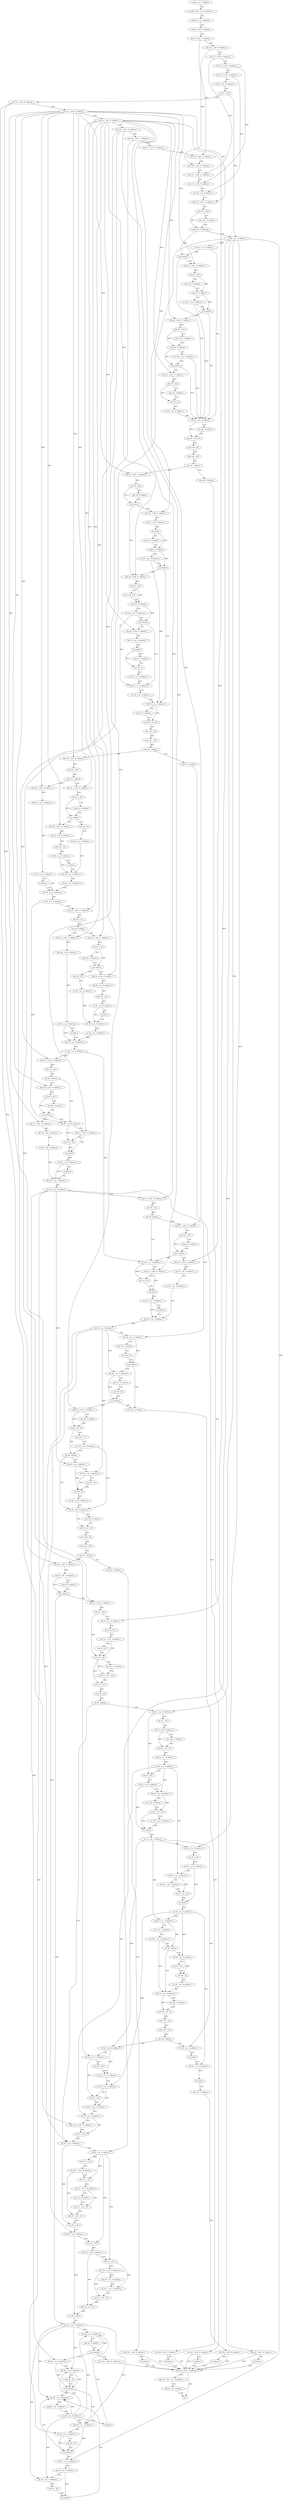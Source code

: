 digraph "func" {
"4294968" [label = "sub sp , sp , # address" ]
"4294972" [label = "stp x29 , x30 , [ sp , # address ]" ]
"4294976" [label = "add x29 , sp , # address" ]
"4294980" [label = "sub x8 , x29 , # address" ]
"4294984" [label = "ldr x9 , [ x29 , # address ]" ]
"4294988" [label = "ldr x10 , [ x29 , # address ]" ]
"4294992" [label = "ldr x11 , [ x29 , # address ]" ]
"4294996" [label = "ldr x12 , [ x29 , # address ]" ]
"4295000" [label = "ldr x13 , [ x29 , # address ]" ]
"4295004" [label = "str x0 , [ x8 , # address ]" ]
"4295008" [label = "str x1 , [ x8 ]" ]
"4295012" [label = "stur x2 , [ x29 , #- address ]" ]
"4295016" [label = "stur x3 , [ x29 , #- address ]" ]
"4295020" [label = "stur x4 , [ x29 , #- address ]" ]
"4295024" [label = "stur x5 , [ x29 , #- address ]" ]
"4295028" [label = "stur x6 , [ x29 , #- address ]" ]
"4295032" [label = "stur x7 , [ x29 , #- address ]" ]
"4295036" [label = "stur x9 , [ x29 , #- address ]" ]
"4295040" [label = "stur x10 , [ x29 , #- address ]" ]
"4295044" [label = "stur x11 , [ x29 , #- address ]" ]
"4295048" [label = "stur x12 , [ x29 , #- address ]" ]
"4295052" [label = "str x13 , [ sp , # address ]" ]
"4295056" [label = "ldur x9 , [ x29 , #- address ]" ]
"4295060" [label = "ldr w14 , [ x9 ]" ]
"4295064" [label = "mov w15 , # address" ]
"4295068" [label = "cmp w14 , # address" ]
"4295072" [label = "str x8 , [ sp , # address ]" ]
"4295076" [label = "str w15 , [ sp , # address ]" ]
"4295080" [label = "b.eq address" ]
"4295152" [label = "ldr w8 , [ sp , # address ]" ]
"4295084" [label = "ldur x8 , [ x29 , #- address ]" ]
"4295156" [label = "mov w9 , # address" ]
"4295160" [label = "and w8 , w8 , w9" ]
"4295164" [label = "mov w10 , w8" ]
"4295168" [label = "sxtw x10 , w10" ]
"4295172" [label = "cbz x10 , address" ]
"4295188" [label = "ldur x8 , [ x29 , #- address ]" ]
"4295176" [label = "mov w8 , # address" ]
"4295088" [label = "ldr w9 , [ x8 ]" ]
"4295092" [label = "mov w10 , # address" ]
"4295096" [label = "cmp w9 , # address" ]
"4295100" [label = "str w10 , [ sp , # address ]" ]
"4295104" [label = "b.eq address" ]
"4295108" [label = "ldur x8 , [ x29 , #- address ]" ]
"4295192" [label = "ldr w9 , [ x8 ]" ]
"4295196" [label = "cmp w9 , # address" ]
"4295200" [label = "b.ne address" ]
"4295232" [label = "ldur x8 , [ x29 , #- address ]" ]
"4295204" [label = "ldur x8 , [ x29 , #- address ]" ]
"4295180" [label = "stur w8 , [ x29 , #- address ]" ]
"4295184" [label = "b address" ]
"4296216" [label = "ldur w0 , [ x29 , #- address ]" ]
"4295112" [label = "ldr w9 , [ x8 ]" ]
"4295116" [label = "mov w10 , # address" ]
"4295120" [label = "cmp w9 , # address" ]
"4295124" [label = "str w10 , [ sp , # address ]" ]
"4295128" [label = "b.eq address" ]
"4295132" [label = "ldur x8 , [ x29 , #- address ]" ]
"4295236" [label = "ldr w9 , [ x8 ]" ]
"4295240" [label = "mov w10 , # 0" ]
"4295244" [label = "cmp w9 , # address" ]
"4295248" [label = "str w10 , [ sp , # address ]" ]
"4295252" [label = "b.ne address" ]
"4295280" [label = "ldr w8 , [ sp , # address ]" ]
"4295256" [label = "ldur x8 , [ x29 , #- address ]" ]
"4295208" [label = "ldr x0 , [ x8 , # address ]" ]
"4295212" [label = "bl symbol" ]
"4295216" [label = "mov w9 , # address" ]
"4295220" [label = "cmp x0 , # address" ]
"4295224" [label = "str w9 , [ sp , # address ]" ]
"4295228" [label = "b.hi address" ]
"4295288" [label = "ldr w8 , [ sp , # address ]" ]
"4296220" [label = "ldp x29 , x30 , [ sp , # address ]" ]
"4296224" [label = "add sp , sp , # address" ]
"4296228" [label = "ret" ]
"4295136" [label = "ldr w9 , [ x8 ]" ]
"4295140" [label = "cmp w9 , # address" ]
"4295144" [label = "cset w9 , eq" ]
"4295148" [label = "str w9 , [ sp , # address ]" ]
"4295284" [label = "str w8 , [ sp , # address ]" ]
"4295260" [label = "ldr x0 , [ x8 , # address ]" ]
"4295264" [label = "bl symbol" ]
"4295268" [label = "cmp x0 , # address" ]
"4295272" [label = "cset w9 , hi" ]
"4295276" [label = "str w9 , [ sp , # address ]" ]
"4295292" [label = "mov w9 , # address" ]
"4295296" [label = "and w8 , w8 , w9" ]
"4295300" [label = "mov w10 , w8" ]
"4295304" [label = "sxtw x10 , w10" ]
"4295308" [label = "cbz x10 , address" ]
"4295324" [label = "ldur x8 , [ x29 , #- address ]" ]
"4295312" [label = "mov w8 , # address" ]
"4295328" [label = "ldr w9 , [ x8 ]" ]
"4295332" [label = "cbnz w9 , address" ]
"4295352" [label = "ldur x8 , [ x29 , #- address ]" ]
"4295336" [label = "ldur x8 , [ x29 , #- address ]" ]
"4295316" [label = "stur w8 , [ x29 , #- address ]" ]
"4295320" [label = "b address" ]
"4295356" [label = "ldr w9 , [ x8 ]" ]
"4295360" [label = "cmp w9 , # address" ]
"4295364" [label = "b.ne address" ]
"4295388" [label = "mov w8 , # 0" ]
"4295368" [label = "ldur x8 , [ x29 , #- address ]" ]
"4295340" [label = "ldrb w9 , [ x8 , # address ]" ]
"4295344" [label = "str w9 , [ sp , # address ]" ]
"4295348" [label = "b address" ]
"4295404" [label = "ldr w8 , [ sp , # address ]" ]
"4295392" [label = "str w8 , [ sp , # address ]" ]
"4295396" [label = "ldr w8 , [ sp , # address ]" ]
"4295372" [label = "ldr x8 , [ x8 , # address ]" ]
"4295376" [label = "ldrb w9 , [ x8 ]" ]
"4295380" [label = "str w9 , [ sp , # address ]" ]
"4295384" [label = "b address" ]
"4295408" [label = "str w8 , [ sp , # address ]" ]
"4295412" [label = "ldur x9 , [ x29 , #- address ]" ]
"4295416" [label = "ldr w8 , [ x9 ]" ]
"4295420" [label = "cbnz w8 , address" ]
"4295440" [label = "ldur x8 , [ x29 , #- address ]" ]
"4295424" [label = "ldur x8 , [ x29 , #- address ]" ]
"4295444" [label = "ldr w9 , [ x8 ]" ]
"4295448" [label = "cmp w9 , # address" ]
"4295452" [label = "b.ne address" ]
"4295476" [label = "mov w8 , # 0" ]
"4295456" [label = "ldur x8 , [ x29 , #- address ]" ]
"4295428" [label = "ldrb w9 , [ x8 , # address ]" ]
"4295432" [label = "str w9 , [ sp , # address ]" ]
"4295436" [label = "b address" ]
"4295492" [label = "ldr w8 , [ sp , # address ]" ]
"4295400" [label = "str w8 , [ sp , # address ]" ]
"4295480" [label = "str w8 , [ sp , # address ]" ]
"4295484" [label = "ldr w8 , [ sp , # address ]" ]
"4295460" [label = "ldr x8 , [ x8 , # address ]" ]
"4295464" [label = "ldrb w9 , [ x8 ]" ]
"4295468" [label = "str w9 , [ sp , # address ]" ]
"4295472" [label = "b address" ]
"4295496" [label = "str w8 , [ sp , # address ]" ]
"4295500" [label = "ldur x9 , [ x29 , #- address ]" ]
"4295504" [label = "ldr w8 , [ x9 ]" ]
"4295508" [label = "cbz w8 , address" ]
"4295528" [label = "ldr w8 , [ sp , # address ]" ]
"4295512" [label = "ldur x8 , [ x29 , #- address ]" ]
"4295532" [label = "ldur x1 , [ x29 , #- address ]" ]
"4295536" [label = "mov w0 , w8" ]
"4295540" [label = "bl symbol" ]
"4295544" [label = "str w0 , [ sp , # address ]" ]
"4295548" [label = "b address" ]
"4295564" [label = "ldr w8 , [ sp , # address ]" ]
"4295516" [label = "ldr w9 , [ x8 ]" ]
"4295520" [label = "cmp w9 , # address" ]
"4295524" [label = "b.ne address" ]
"4295552" [label = "ldur x8 , [ x29 , #- address ]" ]
"4295488" [label = "str w8 , [ sp , # address ]" ]
"4295568" [label = "str w8 , [ sp , # address ]" ]
"4295572" [label = "ldur x9 , [ x29 , #- address ]" ]
"4295576" [label = "ldr w8 , [ x9 ]" ]
"4295580" [label = "cbz w8 , address" ]
"4295600" [label = "ldr w8 , [ sp , # address ]" ]
"4295584" [label = "ldur x8 , [ x29 , #- address ]" ]
"4295556" [label = "ldr w9 , [ x8 , # address ]" ]
"4295560" [label = "str w9 , [ sp , # address ]" ]
"4295604" [label = "ldur x1 , [ x29 , #- address ]" ]
"4295608" [label = "mov w0 , w8" ]
"4295612" [label = "bl symbol" ]
"4295616" [label = "str w0 , [ sp , # address ]" ]
"4295620" [label = "b address" ]
"4295636" [label = "ldr w8 , [ sp , # address ]" ]
"4295588" [label = "ldr w9 , [ x8 ]" ]
"4295592" [label = "cmp w9 , # address" ]
"4295596" [label = "b.ne address" ]
"4295624" [label = "ldur x8 , [ x29 , #- address ]" ]
"4295640" [label = "str w8 , [ sp , # address ]" ]
"4295644" [label = "ldr w8 , [ sp , # address ]" ]
"4295648" [label = "mov w9 , # address" ]
"4295652" [label = "cmp w8 , w9" ]
"4295656" [label = "b.eq address" ]
"4295676" [label = "mov w8 , # address" ]
"4295660" [label = "ldr w8 , [ sp , # address ]" ]
"4295628" [label = "ldr w9 , [ x8 , # address ]" ]
"4295632" [label = "str w9 , [ sp , # address ]" ]
"4295680" [label = "stur w8 , [ x29 , #- address ]" ]
"4295684" [label = "b address" ]
"4295664" [label = "mov w9 , # address" ]
"4295668" [label = "cmp w8 , w9" ]
"4295672" [label = "b.ne address" ]
"4295688" [label = "ldur x8 , [ x29 , #- address ]" ]
"4295692" [label = "mov x9 , # address" ]
"4295696" [label = "and x8 , x8 , x9" ]
"4295700" [label = "mov w10 , # 0" ]
"4295704" [label = "str w10 , [ sp , # address ]" ]
"4295708" [label = "cbz x8 , address" ]
"4295732" [label = "ldr w8 , [ sp , # address ]" ]
"4295712" [label = "ldr w8 , [ sp , # address ]" ]
"4295736" [label = "mov w9 , # address" ]
"4295740" [label = "and w8 , w8 , w9" ]
"4295744" [label = "mov w10 , w8" ]
"4295748" [label = "sxtw x10 , w10" ]
"4295752" [label = "cbz x10 , address" ]
"4295768" [label = "ldur x8 , [ x29 , #- address ]" ]
"4295756" [label = "mov w8 , # address" ]
"4295716" [label = "ldr w9 , [ sp , # address ]" ]
"4295720" [label = "cmp w8 , w9" ]
"4295724" [label = "cset w8 , hi" ]
"4295728" [label = "str w8 , [ sp , # address ]" ]
"4295772" [label = "ldr w9 , [ x8 , # address ]" ]
"4295776" [label = "cmp w9 , # address" ]
"4295780" [label = "b.le address" ]
"4296128" [label = "str wzr , [ sp , # address ]" ]
"4295784" [label = "ldur x8 , [ x29 , #- address ]" ]
"4295760" [label = "stur w8 , [ x29 , #- address ]" ]
"4295764" [label = "b address" ]
"4296132" [label = "ldr w8 , [ sp , # address ]" ]
"4295788" [label = "ldr x8 , [ x8 ]" ]
"4295792" [label = "ldr x9 , [ sp , # address ]" ]
"4295796" [label = "ldr x10 , [ x9 ]" ]
"4295800" [label = "ldr x10 , [ x10 , # address ]" ]
"4295804" [label = "cmp x8 , x10" ]
"4295808" [label = "cset w11 , eq" ]
"4295812" [label = "mov w12 , # address" ]
"4295816" [label = "and w11 , w11 , w12" ]
"4295820" [label = "mov w8 , w11" ]
"4295824" [label = "sxtw x8 , w8" ]
"4295828" [label = "cbz x8 , address" ]
"4296048" [label = "ldr w8 , [ sp , # address ]" ]
"4295832" [label = "ldr x8 , [ sp , # address ]" ]
"4296212" [label = "stur wzr , [ x29 , #- address ]" ]
"4296144" [label = "ldr w8 , [ sp , # address ]" ]
"4296148" [label = "ldr w9 , [ sp , # address ]" ]
"4296152" [label = "cmp w8 , w9" ]
"4296156" [label = "b.hi address" ]
"4296196" [label = "ldr w8 , [ sp , # address ]" ]
"4296160" [label = "ldr w8 , [ sp , # address ]" ]
"4296052" [label = "ldr x9 , [ sp , # address ]" ]
"4296056" [label = "ldr x10 , [ x9 ]" ]
"4296060" [label = "ldr x10 , [ x10 , # address ]" ]
"4296064" [label = "ldr x11 , [ x9 ]" ]
"4296068" [label = "ldr x11 , [ x11 , # address ]" ]
"4296072" [label = "mov x12 , # address" ]
"4296076" [label = "mul x11 , x12 , x11" ]
"4296080" [label = "add x10 , x10 , x11" ]
"4296084" [label = "str w8 , [ x10 ]" ]
"4296088" [label = "ldr w8 , [ sp , # address ]" ]
"4296092" [label = "ldr x10 , [ x9 ]" ]
"4296096" [label = "ldr x10 , [ x10 , # address ]" ]
"4296100" [label = "ldr x11 , [ x9 ]" ]
"4296104" [label = "ldr x13 , [ x11 , # address ]" ]
"4296108" [label = "add x14 , x13 , # address" ]
"4296112" [label = "str x14 , [ x11 , # address ]" ]
"4296116" [label = "mul x11 , x12 , x13" ]
"4296120" [label = "add x10 , x10 , x11" ]
"4296124" [label = "str w8 , [ x10 ]" ]
"4295836" [label = "ldr x9 , [ x8 ]" ]
"4295840" [label = "ldr x9 , [ x9 , # address ]" ]
"4295844" [label = "mov x10 , # address" ]
"4295848" [label = "mul x9 , x10 , x9" ]
"4295852" [label = "add x9 , x9 , # address" ]
"4295856" [label = "str x9 , [ sp , # address ]" ]
"4295860" [label = "ldr x9 , [ x8 ]" ]
"4295864" [label = "ldr x0 , [ x9 , # address ]" ]
"4295868" [label = "ldr x9 , [ sp , # address ]" ]
"4295872" [label = "mov x10 , # address" ]
"4295876" [label = "mul x1 , x9 , x10" ]
"4295880" [label = "str x10 , [ sp , # address ]" ]
"4295884" [label = "bl symbol" ]
"4295888" [label = "str x0 , [ sp , # address ]" ]
"4295892" [label = "ldr x8 , [ sp , # address ]" ]
"4295896" [label = "ldr x9 , [ x8 ]" ]
"4295900" [label = "ldr x0 , [ x9 , # address ]" ]
"4295904" [label = "ldr x9 , [ sp , # address ]" ]
"4295908" [label = "ldr x10 , [ sp , # address ]" ]
"4295912" [label = "mul x1 , x9 , x10" ]
"4295916" [label = "bl symbol" ]
"4295920" [label = "str x0 , [ sp , # address ]" ]
"4295924" [label = "ldr x8 , [ sp , # address ]" ]
"4295928" [label = "mov w11 , # address" ]
"4295932" [label = "str w11 , [ sp , # address ]" ]
"4295936" [label = "cbz x8 , address" ]
"4295956" [label = "ldr w8 , [ sp , # address ]" ]
"4295940" [label = "ldr x8 , [ sp , # address ]" ]
"4296200" [label = "add w8 , w8 , # address" ]
"4296204" [label = "str w8 , [ sp , # address ]" ]
"4296208" [label = "b address" ]
"4296164" [label = "ldr w9 , [ sp , # address ]" ]
"4296168" [label = "cmp w8 , w9" ]
"4296172" [label = "b.hi address" ]
"4296176" [label = "ldr x8 , [ sp , # address ]" ]
"4295960" [label = "mov w9 , # address" ]
"4295964" [label = "and w8 , w8 , w9" ]
"4295968" [label = "mov w10 , w8" ]
"4295972" [label = "sxtw x10 , w10" ]
"4295976" [label = "cbz x10 , address" ]
"4296008" [label = "ldr x8 , [ sp , # address ]" ]
"4295980" [label = "ldr x0 , [ sp , # address ]" ]
"4295944" [label = "cmp x8 , # 0" ]
"4295948" [label = "cset w9 , eq" ]
"4295952" [label = "str w9 , [ sp , # address ]" ]
"4296136" [label = "cmp w8 , # address" ]
"4296140" [label = "b.hs address" ]
"4296180" [label = "ldr x0 , [ x8 , # address ]" ]
"4296184" [label = "ldr w9 , [ sp , # address ]" ]
"4296188" [label = "mov w1 , w9" ]
"4296192" [label = "bl symbol" ]
"4296012" [label = "ldr x9 , [ sp , # address ]" ]
"4296016" [label = "ldr x10 , [ x9 ]" ]
"4296020" [label = "str x8 , [ x10 , # address ]" ]
"4296024" [label = "ldr x8 , [ sp , # address ]" ]
"4296028" [label = "ldr x10 , [ x9 ]" ]
"4296032" [label = "str x8 , [ x10 , # address ]" ]
"4296036" [label = "ldr x8 , [ sp , # address ]" ]
"4296040" [label = "ldur x10 , [ x29 , #- address ]" ]
"4296044" [label = "str x8 , [ x10 ]" ]
"4295984" [label = "bl symbol" ]
"4295988" [label = "ldr x0 , [ sp , # address ]" ]
"4295992" [label = "bl symbol" ]
"4295996" [label = "mov w8 , # address" ]
"4296000" [label = "stur w8 , [ x29 , #- address ]" ]
"4296004" [label = "b address" ]
"4294968" -> "4294972" [ label = "CFG" ]
"4294972" -> "4294976" [ label = "CFG" ]
"4294976" -> "4294980" [ label = "CFG" ]
"4294980" -> "4294984" [ label = "CFG" ]
"4294984" -> "4294988" [ label = "CFG" ]
"4294984" -> "4295036" [ label = "DFG" ]
"4294988" -> "4294992" [ label = "CFG" ]
"4294988" -> "4295040" [ label = "DFG" ]
"4294992" -> "4294996" [ label = "CFG" ]
"4294992" -> "4295044" [ label = "DFG" ]
"4294996" -> "4295000" [ label = "CFG" ]
"4294996" -> "4295048" [ label = "DFG" ]
"4295000" -> "4295004" [ label = "CFG" ]
"4295000" -> "4295052" [ label = "DFG" ]
"4295004" -> "4295008" [ label = "CFG" ]
"4295008" -> "4295012" [ label = "CFG" ]
"4295008" -> "4295072" [ label = "DFG" ]
"4295012" -> "4295016" [ label = "CFG" ]
"4295012" -> "4295784" [ label = "DFG" ]
"4295012" -> "4296040" [ label = "DFG" ]
"4295016" -> "4295020" [ label = "CFG" ]
"4295016" -> "4295056" [ label = "DFG" ]
"4295016" -> "4295084" [ label = "DFG" ]
"4295016" -> "4295188" [ label = "DFG" ]
"4295016" -> "4295204" [ label = "DFG" ]
"4295016" -> "4295324" [ label = "DFG" ]
"4295016" -> "4295352" [ label = "DFG" ]
"4295016" -> "4295336" [ label = "DFG" ]
"4295016" -> "4295368" [ label = "DFG" ]
"4295016" -> "4295500" [ label = "DFG" ]
"4295016" -> "4295512" [ label = "DFG" ]
"4295016" -> "4295552" [ label = "DFG" ]
"4295020" -> "4295024" [ label = "CFG" ]
"4295020" -> "4295108" [ label = "DFG" ]
"4295020" -> "4295232" [ label = "DFG" ]
"4295020" -> "4295132" [ label = "DFG" ]
"4295020" -> "4295256" [ label = "DFG" ]
"4295020" -> "4295412" [ label = "DFG" ]
"4295020" -> "4295440" [ label = "DFG" ]
"4295020" -> "4295424" [ label = "DFG" ]
"4295020" -> "4295456" [ label = "DFG" ]
"4295020" -> "4295572" [ label = "DFG" ]
"4295020" -> "4295584" [ label = "DFG" ]
"4295020" -> "4295624" [ label = "DFG" ]
"4295024" -> "4295028" [ label = "CFG" ]
"4295024" -> "4295532" [ label = "DFG" ]
"4295024" -> "4295604" [ label = "DFG" ]
"4295024" -> "4295768" [ label = "DFG" ]
"4295028" -> "4295032" [ label = "CFG" ]
"4295028" -> "4295688" [ label = "DFG" ]
"4295032" -> "4295036" [ label = "CFG" ]
"4295036" -> "4295040" [ label = "CFG" ]
"4295040" -> "4295044" [ label = "CFG" ]
"4295044" -> "4295048" [ label = "CFG" ]
"4295048" -> "4295052" [ label = "CFG" ]
"4295052" -> "4295056" [ label = "CFG" ]
"4295056" -> "4295060" [ label = "DFG" ]
"4295060" -> "4295064" [ label = "CFG" ]
"4295060" -> "4295068" [ label = "DFG" ]
"4295064" -> "4295068" [ label = "CFG" ]
"4295068" -> "4295072" [ label = "CFG" ]
"4295068" -> "4295080" [ label = "DFG" ]
"4295072" -> "4295076" [ label = "CFG" ]
"4295072" -> "4295792" [ label = "DFG" ]
"4295072" -> "4296052" [ label = "DFG" ]
"4295072" -> "4295832" [ label = "DFG" ]
"4295072" -> "4295892" [ label = "DFG" ]
"4295072" -> "4296176" [ label = "DFG" ]
"4295072" -> "4296012" [ label = "DFG" ]
"4295076" -> "4295080" [ label = "CFG" ]
"4295076" -> "4295152" [ label = "DFG" ]
"4295080" -> "4295152" [ label = "CFG" ]
"4295080" -> "4295084" [ label = "CFG" ]
"4295152" -> "4295156" [ label = "CFG" ]
"4295152" -> "4295160" [ label = "DFG" ]
"4295084" -> "4295088" [ label = "DFG" ]
"4295156" -> "4295160" [ label = "CFG" ]
"4295160" -> "4295164" [ label = "DFG" ]
"4295164" -> "4295168" [ label = "DFG" ]
"4295168" -> "4295172" [ label = "DFG" ]
"4295172" -> "4295188" [ label = "CFG" ]
"4295172" -> "4295176" [ label = "CFG" ]
"4295188" -> "4295192" [ label = "DFG" ]
"4295176" -> "4295180" [ label = "CFG" ]
"4295088" -> "4295092" [ label = "CFG" ]
"4295088" -> "4295096" [ label = "DFG" ]
"4295092" -> "4295096" [ label = "CFG" ]
"4295096" -> "4295100" [ label = "CFG" ]
"4295096" -> "4295104" [ label = "DFG" ]
"4295100" -> "4295104" [ label = "CFG" ]
"4295100" -> "4295152" [ label = "DFG" ]
"4295104" -> "4295152" [ label = "CFG" ]
"4295104" -> "4295108" [ label = "CFG" ]
"4295108" -> "4295112" [ label = "DFG" ]
"4295192" -> "4295196" [ label = "CFG" ]
"4295192" -> "4295200" [ label = "DFG" ]
"4295196" -> "4295200" [ label = "CFG" ]
"4295200" -> "4295232" [ label = "CFG" ]
"4295200" -> "4295204" [ label = "CFG" ]
"4295232" -> "4295236" [ label = "DFG" ]
"4295204" -> "4295208" [ label = "DFG" ]
"4295180" -> "4295184" [ label = "CFG" ]
"4295180" -> "4296216" [ label = "DFG" ]
"4295184" -> "4296216" [ label = "CFG" ]
"4296216" -> "4296220" [ label = "CFG" ]
"4296216" -> "4296228" [ label = "DFG" ]
"4295112" -> "4295116" [ label = "CFG" ]
"4295112" -> "4295120" [ label = "DFG" ]
"4295116" -> "4295120" [ label = "CFG" ]
"4295120" -> "4295124" [ label = "CFG" ]
"4295120" -> "4295128" [ label = "DFG" ]
"4295124" -> "4295128" [ label = "CFG" ]
"4295124" -> "4295152" [ label = "DFG" ]
"4295128" -> "4295152" [ label = "CFG" ]
"4295128" -> "4295132" [ label = "CFG" ]
"4295132" -> "4295136" [ label = "DFG" ]
"4295236" -> "4295240" [ label = "CFG" ]
"4295236" -> "4295244" [ label = "DFG" ]
"4295240" -> "4295244" [ label = "CFG" ]
"4295244" -> "4295248" [ label = "CFG" ]
"4295244" -> "4295252" [ label = "DFG" ]
"4295248" -> "4295252" [ label = "CFG" ]
"4295248" -> "4295280" [ label = "DFG" ]
"4295252" -> "4295280" [ label = "CFG" ]
"4295252" -> "4295256" [ label = "CFG" ]
"4295280" -> "4295284" [ label = "DFG" ]
"4295256" -> "4295260" [ label = "DFG" ]
"4295208" -> "4295212" [ label = "DFG" ]
"4295212" -> "4295216" [ label = "CFG" ]
"4295212" -> "4295220" [ label = "DFG" ]
"4295216" -> "4295220" [ label = "CFG" ]
"4295220" -> "4295224" [ label = "CFG" ]
"4295220" -> "4295228" [ label = "DFG" ]
"4295224" -> "4295228" [ label = "CFG" ]
"4295224" -> "4295288" [ label = "DFG" ]
"4295228" -> "4295288" [ label = "CFG" ]
"4295228" -> "4295232" [ label = "CFG" ]
"4295288" -> "4295292" [ label = "CFG" ]
"4295288" -> "4295296" [ label = "DFG" ]
"4296220" -> "4296224" [ label = "CFG" ]
"4296224" -> "4296228" [ label = "CFG" ]
"4295136" -> "4295140" [ label = "CFG" ]
"4295136" -> "4295144" [ label = "DFG" ]
"4295140" -> "4295144" [ label = "CFG" ]
"4295144" -> "4295148" [ label = "DFG" ]
"4295148" -> "4295152" [ label = "DFG" ]
"4295284" -> "4295288" [ label = "DFG" ]
"4295260" -> "4295264" [ label = "DFG" ]
"4295264" -> "4295268" [ label = "CFG" ]
"4295264" -> "4295272" [ label = "DFG" ]
"4295268" -> "4295272" [ label = "CFG" ]
"4295272" -> "4295276" [ label = "DFG" ]
"4295276" -> "4295280" [ label = "DFG" ]
"4295292" -> "4295296" [ label = "CFG" ]
"4295296" -> "4295300" [ label = "DFG" ]
"4295300" -> "4295304" [ label = "DFG" ]
"4295304" -> "4295308" [ label = "DFG" ]
"4295308" -> "4295324" [ label = "CFG" ]
"4295308" -> "4295312" [ label = "CFG" ]
"4295324" -> "4295328" [ label = "DFG" ]
"4295312" -> "4295316" [ label = "CFG" ]
"4295328" -> "4295332" [ label = "DFG" ]
"4295332" -> "4295352" [ label = "CFG" ]
"4295332" -> "4295336" [ label = "CFG" ]
"4295352" -> "4295356" [ label = "DFG" ]
"4295336" -> "4295340" [ label = "DFG" ]
"4295316" -> "4295320" [ label = "CFG" ]
"4295316" -> "4296216" [ label = "DFG" ]
"4295320" -> "4296216" [ label = "CFG" ]
"4295356" -> "4295360" [ label = "CFG" ]
"4295356" -> "4295364" [ label = "DFG" ]
"4295360" -> "4295364" [ label = "CFG" ]
"4295364" -> "4295388" [ label = "CFG" ]
"4295364" -> "4295368" [ label = "CFG" ]
"4295388" -> "4295392" [ label = "CFG" ]
"4295368" -> "4295372" [ label = "DFG" ]
"4295340" -> "4295344" [ label = "DFG" ]
"4295344" -> "4295348" [ label = "CFG" ]
"4295344" -> "4295404" [ label = "DFG" ]
"4295348" -> "4295404" [ label = "CFG" ]
"4295404" -> "4295408" [ label = "DFG" ]
"4295392" -> "4295396" [ label = "DFG" ]
"4295396" -> "4295400" [ label = "DFG" ]
"4295372" -> "4295376" [ label = "DFG" ]
"4295376" -> "4295380" [ label = "DFG" ]
"4295380" -> "4295384" [ label = "CFG" ]
"4295380" -> "4295396" [ label = "DFG" ]
"4295384" -> "4295396" [ label = "CFG" ]
"4295408" -> "4295412" [ label = "CFG" ]
"4295408" -> "4295528" [ label = "DFG" ]
"4295412" -> "4295416" [ label = "DFG" ]
"4295416" -> "4295420" [ label = "DFG" ]
"4295420" -> "4295440" [ label = "CFG" ]
"4295420" -> "4295424" [ label = "CFG" ]
"4295440" -> "4295444" [ label = "DFG" ]
"4295424" -> "4295428" [ label = "DFG" ]
"4295444" -> "4295448" [ label = "CFG" ]
"4295444" -> "4295452" [ label = "DFG" ]
"4295448" -> "4295452" [ label = "CFG" ]
"4295452" -> "4295476" [ label = "CFG" ]
"4295452" -> "4295456" [ label = "CFG" ]
"4295476" -> "4295480" [ label = "CFG" ]
"4295456" -> "4295460" [ label = "DFG" ]
"4295428" -> "4295432" [ label = "DFG" ]
"4295432" -> "4295436" [ label = "CFG" ]
"4295432" -> "4295492" [ label = "DFG" ]
"4295436" -> "4295492" [ label = "CFG" ]
"4295492" -> "4295496" [ label = "DFG" ]
"4295400" -> "4295404" [ label = "DFG" ]
"4295480" -> "4295484" [ label = "DFG" ]
"4295484" -> "4295488" [ label = "DFG" ]
"4295460" -> "4295464" [ label = "DFG" ]
"4295464" -> "4295468" [ label = "DFG" ]
"4295468" -> "4295472" [ label = "CFG" ]
"4295468" -> "4295484" [ label = "DFG" ]
"4295472" -> "4295484" [ label = "CFG" ]
"4295496" -> "4295500" [ label = "CFG" ]
"4295496" -> "4295600" [ label = "DFG" ]
"4295500" -> "4295504" [ label = "DFG" ]
"4295504" -> "4295508" [ label = "DFG" ]
"4295508" -> "4295528" [ label = "CFG" ]
"4295508" -> "4295512" [ label = "CFG" ]
"4295528" -> "4295532" [ label = "CFG" ]
"4295528" -> "4295536" [ label = "DFG" ]
"4295512" -> "4295516" [ label = "DFG" ]
"4295532" -> "4295536" [ label = "CFG" ]
"4295532" -> "4295540" [ label = "DFG" ]
"4295536" -> "4295540" [ label = "DFG" ]
"4295540" -> "4295544" [ label = "DFG" ]
"4295544" -> "4295548" [ label = "CFG" ]
"4295544" -> "4295564" [ label = "DFG" ]
"4295548" -> "4295564" [ label = "CFG" ]
"4295564" -> "4295568" [ label = "DFG" ]
"4295516" -> "4295520" [ label = "CFG" ]
"4295516" -> "4295524" [ label = "DFG" ]
"4295520" -> "4295524" [ label = "CFG" ]
"4295524" -> "4295552" [ label = "CFG" ]
"4295524" -> "4295528" [ label = "CFG" ]
"4295552" -> "4295556" [ label = "DFG" ]
"4295488" -> "4295492" [ label = "DFG" ]
"4295568" -> "4295572" [ label = "CFG" ]
"4295568" -> "4295644" [ label = "DFG" ]
"4295568" -> "4295712" [ label = "DFG" ]
"4295568" -> "4296144" [ label = "DFG" ]
"4295568" -> "4296048" [ label = "DFG" ]
"4295572" -> "4295576" [ label = "DFG" ]
"4295576" -> "4295580" [ label = "DFG" ]
"4295580" -> "4295600" [ label = "CFG" ]
"4295580" -> "4295584" [ label = "CFG" ]
"4295600" -> "4295604" [ label = "CFG" ]
"4295600" -> "4295608" [ label = "DFG" ]
"4295584" -> "4295588" [ label = "DFG" ]
"4295556" -> "4295560" [ label = "DFG" ]
"4295560" -> "4295564" [ label = "DFG" ]
"4295604" -> "4295608" [ label = "CFG" ]
"4295604" -> "4295612" [ label = "DFG" ]
"4295608" -> "4295612" [ label = "DFG" ]
"4295612" -> "4295616" [ label = "DFG" ]
"4295616" -> "4295620" [ label = "CFG" ]
"4295616" -> "4295636" [ label = "DFG" ]
"4295620" -> "4295636" [ label = "CFG" ]
"4295636" -> "4295640" [ label = "DFG" ]
"4295588" -> "4295592" [ label = "CFG" ]
"4295588" -> "4295596" [ label = "DFG" ]
"4295592" -> "4295596" [ label = "CFG" ]
"4295596" -> "4295624" [ label = "CFG" ]
"4295596" -> "4295600" [ label = "CFG" ]
"4295624" -> "4295628" [ label = "DFG" ]
"4295640" -> "4295644" [ label = "CFG" ]
"4295640" -> "4295660" [ label = "DFG" ]
"4295640" -> "4295716" [ label = "DFG" ]
"4295640" -> "4296164" [ label = "DFG" ]
"4295640" -> "4296088" [ label = "DFG" ]
"4295644" -> "4295648" [ label = "CFG" ]
"4295644" -> "4295656" [ label = "DFG" ]
"4295648" -> "4295652" [ label = "CFG" ]
"4295652" -> "4295656" [ label = "CFG" ]
"4295656" -> "4295676" [ label = "CFG" ]
"4295656" -> "4295660" [ label = "CFG" ]
"4295676" -> "4295680" [ label = "CFG" ]
"4295660" -> "4295664" [ label = "CFG" ]
"4295660" -> "4295672" [ label = "DFG" ]
"4295628" -> "4295632" [ label = "DFG" ]
"4295632" -> "4295636" [ label = "DFG" ]
"4295680" -> "4295684" [ label = "CFG" ]
"4295680" -> "4296216" [ label = "DFG" ]
"4295684" -> "4296216" [ label = "CFG" ]
"4295664" -> "4295668" [ label = "CFG" ]
"4295668" -> "4295672" [ label = "CFG" ]
"4295672" -> "4295688" [ label = "CFG" ]
"4295672" -> "4295676" [ label = "CFG" ]
"4295688" -> "4295692" [ label = "CFG" ]
"4295688" -> "4295696" [ label = "DFG" ]
"4295692" -> "4295696" [ label = "CFG" ]
"4295696" -> "4295700" [ label = "CFG" ]
"4295696" -> "4295708" [ label = "DFG" ]
"4295700" -> "4295704" [ label = "CFG" ]
"4295704" -> "4295708" [ label = "CFG" ]
"4295704" -> "4295732" [ label = "DFG" ]
"4295708" -> "4295732" [ label = "CFG" ]
"4295708" -> "4295712" [ label = "CFG" ]
"4295732" -> "4295736" [ label = "CFG" ]
"4295732" -> "4295740" [ label = "DFG" ]
"4295712" -> "4295716" [ label = "CFG" ]
"4295712" -> "4295724" [ label = "DFG" ]
"4295736" -> "4295740" [ label = "CFG" ]
"4295740" -> "4295744" [ label = "DFG" ]
"4295744" -> "4295748" [ label = "DFG" ]
"4295748" -> "4295752" [ label = "DFG" ]
"4295752" -> "4295768" [ label = "CFG" ]
"4295752" -> "4295756" [ label = "CFG" ]
"4295768" -> "4295772" [ label = "DFG" ]
"4295756" -> "4295760" [ label = "CFG" ]
"4295716" -> "4295720" [ label = "CFG" ]
"4295716" -> "4295724" [ label = "DFG" ]
"4295720" -> "4295724" [ label = "CFG" ]
"4295724" -> "4295728" [ label = "DFG" ]
"4295728" -> "4295732" [ label = "DFG" ]
"4295772" -> "4295776" [ label = "CFG" ]
"4295772" -> "4295780" [ label = "DFG" ]
"4295776" -> "4295780" [ label = "CFG" ]
"4295780" -> "4296128" [ label = "CFG" ]
"4295780" -> "4295784" [ label = "CFG" ]
"4296128" -> "4296132" [ label = "DFG" ]
"4296128" -> "4296148" [ label = "DFG" ]
"4296128" -> "4296196" [ label = "DFG" ]
"4296128" -> "4296160" [ label = "DFG" ]
"4296128" -> "4296184" [ label = "DFG" ]
"4295784" -> "4295788" [ label = "DFG" ]
"4295760" -> "4295764" [ label = "CFG" ]
"4295760" -> "4296216" [ label = "DFG" ]
"4295764" -> "4296216" [ label = "CFG" ]
"4296132" -> "4296136" [ label = "CFG" ]
"4296132" -> "4296140" [ label = "DFG" ]
"4295788" -> "4295792" [ label = "CFG" ]
"4295788" -> "4295808" [ label = "DFG" ]
"4295792" -> "4295796" [ label = "DFG" ]
"4295796" -> "4295800" [ label = "DFG" ]
"4295800" -> "4295804" [ label = "CFG" ]
"4295800" -> "4295808" [ label = "DFG" ]
"4295804" -> "4295808" [ label = "CFG" ]
"4295808" -> "4295812" [ label = "CFG" ]
"4295808" -> "4295816" [ label = "DFG" ]
"4295808" -> "4295820" [ label = "DFG" ]
"4295812" -> "4295816" [ label = "CFG" ]
"4295816" -> "4295820" [ label = "DFG" ]
"4295820" -> "4295824" [ label = "DFG" ]
"4295824" -> "4295828" [ label = "DFG" ]
"4295828" -> "4296048" [ label = "CFG" ]
"4295828" -> "4295832" [ label = "CFG" ]
"4296048" -> "4296052" [ label = "CFG" ]
"4296048" -> "4296084" [ label = "DFG" ]
"4295832" -> "4295836" [ label = "DFG" ]
"4295832" -> "4295860" [ label = "DFG" ]
"4296212" -> "4296216" [ label = "DFG" ]
"4296144" -> "4296148" [ label = "CFG" ]
"4296144" -> "4296156" [ label = "DFG" ]
"4296148" -> "4296152" [ label = "CFG" ]
"4296148" -> "4296156" [ label = "DFG" ]
"4296152" -> "4296156" [ label = "CFG" ]
"4296156" -> "4296196" [ label = "CFG" ]
"4296156" -> "4296160" [ label = "CFG" ]
"4296196" -> "4296200" [ label = "DFG" ]
"4296160" -> "4296164" [ label = "CFG" ]
"4296160" -> "4296172" [ label = "DFG" ]
"4296052" -> "4296056" [ label = "DFG" ]
"4296052" -> "4296064" [ label = "DFG" ]
"4296052" -> "4296092" [ label = "DFG" ]
"4296052" -> "4296100" [ label = "DFG" ]
"4296056" -> "4296060" [ label = "DFG" ]
"4296060" -> "4296064" [ label = "CFG" ]
"4296060" -> "4296080" [ label = "DFG" ]
"4296064" -> "4296068" [ label = "DFG" ]
"4296068" -> "4296072" [ label = "CFG" ]
"4296068" -> "4296076" [ label = "DFG" ]
"4296072" -> "4296076" [ label = "CFG" ]
"4296076" -> "4296080" [ label = "DFG" ]
"4296080" -> "4296084" [ label = "DFG" ]
"4296084" -> "4296088" [ label = "CFG" ]
"4296088" -> "4296092" [ label = "CFG" ]
"4296088" -> "4296124" [ label = "DFG" ]
"4296092" -> "4296096" [ label = "DFG" ]
"4296096" -> "4296100" [ label = "CFG" ]
"4296096" -> "4296120" [ label = "DFG" ]
"4296100" -> "4296104" [ label = "DFG" ]
"4296100" -> "4296112" [ label = "DFG" ]
"4296104" -> "4296108" [ label = "DFG" ]
"4296104" -> "4296116" [ label = "DFG" ]
"4296108" -> "4296112" [ label = "DFG" ]
"4296112" -> "4296116" [ label = "CFG" ]
"4296116" -> "4296120" [ label = "DFG" ]
"4296120" -> "4296124" [ label = "DFG" ]
"4296124" -> "4296128" [ label = "CFG" ]
"4295836" -> "4295840" [ label = "DFG" ]
"4295840" -> "4295844" [ label = "CFG" ]
"4295840" -> "4295848" [ label = "DFG" ]
"4295844" -> "4295848" [ label = "CFG" ]
"4295848" -> "4295852" [ label = "DFG" ]
"4295852" -> "4295856" [ label = "DFG" ]
"4295856" -> "4295860" [ label = "CFG" ]
"4295856" -> "4295868" [ label = "DFG" ]
"4295856" -> "4295904" [ label = "DFG" ]
"4295856" -> "4296036" [ label = "DFG" ]
"4295860" -> "4295864" [ label = "DFG" ]
"4295864" -> "4295868" [ label = "CFG" ]
"4295864" -> "4295884" [ label = "DFG" ]
"4295868" -> "4295872" [ label = "CFG" ]
"4295868" -> "4295876" [ label = "DFG" ]
"4295872" -> "4295876" [ label = "CFG" ]
"4295876" -> "4295880" [ label = "CFG" ]
"4295876" -> "4295884" [ label = "DFG" ]
"4295880" -> "4295884" [ label = "CFG" ]
"4295884" -> "4295888" [ label = "DFG" ]
"4295888" -> "4295892" [ label = "CFG" ]
"4295888" -> "4295924" [ label = "DFG" ]
"4295888" -> "4296008" [ label = "DFG" ]
"4295888" -> "4295980" [ label = "DFG" ]
"4295892" -> "4295896" [ label = "DFG" ]
"4295896" -> "4295900" [ label = "DFG" ]
"4295900" -> "4295904" [ label = "CFG" ]
"4295900" -> "4295916" [ label = "DFG" ]
"4295904" -> "4295908" [ label = "CFG" ]
"4295904" -> "4295912" [ label = "DFG" ]
"4295908" -> "4295912" [ label = "CFG" ]
"4295912" -> "4295916" [ label = "DFG" ]
"4295916" -> "4295920" [ label = "DFG" ]
"4295920" -> "4295924" [ label = "CFG" ]
"4295920" -> "4295940" [ label = "DFG" ]
"4295920" -> "4296024" [ label = "DFG" ]
"4295920" -> "4295988" [ label = "DFG" ]
"4295924" -> "4295928" [ label = "CFG" ]
"4295924" -> "4295936" [ label = "DFG" ]
"4295928" -> "4295932" [ label = "CFG" ]
"4295932" -> "4295936" [ label = "CFG" ]
"4295932" -> "4295956" [ label = "DFG" ]
"4295936" -> "4295956" [ label = "CFG" ]
"4295936" -> "4295940" [ label = "CFG" ]
"4295956" -> "4295960" [ label = "CFG" ]
"4295956" -> "4295964" [ label = "DFG" ]
"4295940" -> "4295944" [ label = "CFG" ]
"4295940" -> "4295948" [ label = "DFG" ]
"4296200" -> "4296204" [ label = "DFG" ]
"4296204" -> "4296208" [ label = "CFG" ]
"4296204" -> "4296132" [ label = "DFG" ]
"4296204" -> "4296148" [ label = "DFG" ]
"4296204" -> "4296196" [ label = "DFG" ]
"4296204" -> "4296160" [ label = "DFG" ]
"4296204" -> "4296184" [ label = "DFG" ]
"4296208" -> "4296132" [ label = "CFG" ]
"4296164" -> "4296168" [ label = "CFG" ]
"4296164" -> "4296172" [ label = "DFG" ]
"4296168" -> "4296172" [ label = "CFG" ]
"4296172" -> "4296196" [ label = "CFG" ]
"4296172" -> "4296176" [ label = "CFG" ]
"4296176" -> "4296180" [ label = "DFG" ]
"4295960" -> "4295964" [ label = "CFG" ]
"4295964" -> "4295968" [ label = "DFG" ]
"4295968" -> "4295972" [ label = "DFG" ]
"4295972" -> "4295976" [ label = "DFG" ]
"4295976" -> "4296008" [ label = "CFG" ]
"4295976" -> "4295980" [ label = "CFG" ]
"4296008" -> "4296012" [ label = "CFG" ]
"4296008" -> "4296020" [ label = "DFG" ]
"4295980" -> "4295984" [ label = "DFG" ]
"4295944" -> "4295948" [ label = "CFG" ]
"4295948" -> "4295952" [ label = "DFG" ]
"4295952" -> "4295956" [ label = "DFG" ]
"4296136" -> "4296140" [ label = "CFG" ]
"4296140" -> "4296212" [ label = "CFG" ]
"4296140" -> "4296144" [ label = "CFG" ]
"4296180" -> "4296184" [ label = "CFG" ]
"4296180" -> "4296192" [ label = "DFG" ]
"4296184" -> "4296188" [ label = "DFG" ]
"4296188" -> "4296192" [ label = "DFG" ]
"4296192" -> "4296196" [ label = "CFG" ]
"4296012" -> "4296016" [ label = "DFG" ]
"4296012" -> "4296028" [ label = "DFG" ]
"4296016" -> "4296020" [ label = "DFG" ]
"4296020" -> "4296024" [ label = "CFG" ]
"4296024" -> "4296028" [ label = "CFG" ]
"4296024" -> "4296032" [ label = "DFG" ]
"4296028" -> "4296032" [ label = "DFG" ]
"4296032" -> "4296036" [ label = "CFG" ]
"4296036" -> "4296040" [ label = "CFG" ]
"4296036" -> "4296044" [ label = "DFG" ]
"4296040" -> "4296044" [ label = "DFG" ]
"4296044" -> "4296048" [ label = "CFG" ]
"4295984" -> "4295988" [ label = "CFG" ]
"4295988" -> "4295992" [ label = "DFG" ]
"4295992" -> "4295996" [ label = "CFG" ]
"4295996" -> "4296000" [ label = "CFG" ]
"4296000" -> "4296004" [ label = "CFG" ]
"4296000" -> "4296216" [ label = "DFG" ]
"4296004" -> "4296216" [ label = "CFG" ]
}
